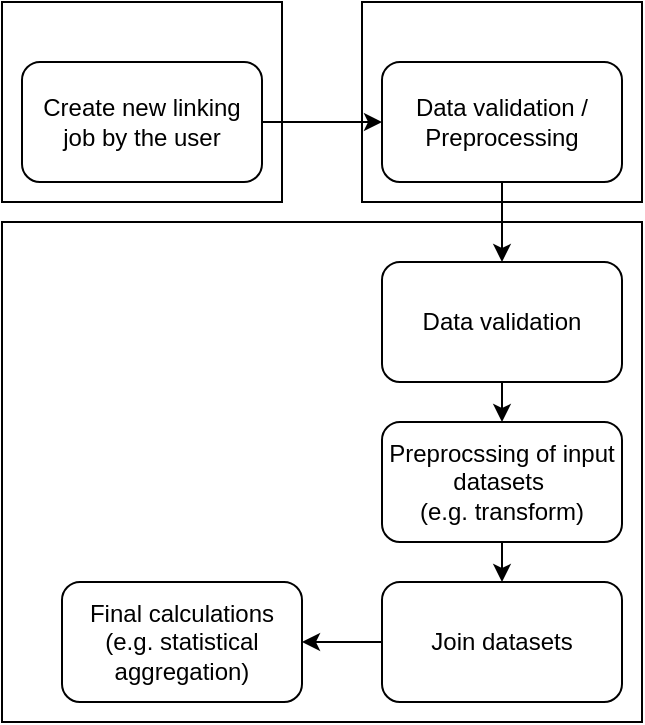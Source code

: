 <mxfile version="26.0.15">
  <diagram name="Seite-1" id="sL4I3fEVuxmReK1qOVHB">
    <mxGraphModel dx="1130" dy="598" grid="1" gridSize="10" guides="1" tooltips="1" connect="1" arrows="1" fold="1" page="1" pageScale="1" pageWidth="827" pageHeight="1169" math="0" shadow="0">
      <root>
        <mxCell id="0" />
        <mxCell id="1" parent="0" />
        <mxCell id="raaWN0WN4g9gXLJK69xP-17" value="" style="rounded=0;whiteSpace=wrap;html=1;" vertex="1" parent="1">
          <mxGeometry x="110" y="230" width="320" height="250" as="geometry" />
        </mxCell>
        <mxCell id="raaWN0WN4g9gXLJK69xP-16" value="" style="rounded=0;whiteSpace=wrap;html=1;" vertex="1" parent="1">
          <mxGeometry x="290" y="120" width="140" height="100" as="geometry" />
        </mxCell>
        <mxCell id="raaWN0WN4g9gXLJK69xP-15" value="" style="rounded=0;whiteSpace=wrap;html=1;" vertex="1" parent="1">
          <mxGeometry x="110" y="120" width="140" height="100" as="geometry" />
        </mxCell>
        <mxCell id="raaWN0WN4g9gXLJK69xP-7" style="edgeStyle=orthogonalEdgeStyle;rounded=0;orthogonalLoop=1;jettySize=auto;html=1;exitX=1;exitY=0.5;exitDx=0;exitDy=0;entryX=0;entryY=0.5;entryDx=0;entryDy=0;" edge="1" parent="1" source="raaWN0WN4g9gXLJK69xP-1" target="raaWN0WN4g9gXLJK69xP-2">
          <mxGeometry relative="1" as="geometry" />
        </mxCell>
        <mxCell id="raaWN0WN4g9gXLJK69xP-1" value="&lt;div&gt;Create new linking job by the user &lt;br&gt;&lt;/div&gt;" style="rounded=1;whiteSpace=wrap;html=1;" vertex="1" parent="1">
          <mxGeometry x="120" y="150" width="120" height="60" as="geometry" />
        </mxCell>
        <mxCell id="raaWN0WN4g9gXLJK69xP-12" style="edgeStyle=orthogonalEdgeStyle;rounded=0;orthogonalLoop=1;jettySize=auto;html=1;exitX=0.5;exitY=1;exitDx=0;exitDy=0;entryX=0.5;entryY=0;entryDx=0;entryDy=0;" edge="1" parent="1" source="raaWN0WN4g9gXLJK69xP-2" target="raaWN0WN4g9gXLJK69xP-3">
          <mxGeometry relative="1" as="geometry" />
        </mxCell>
        <mxCell id="raaWN0WN4g9gXLJK69xP-2" value="Data validation / Preprocessing" style="rounded=1;whiteSpace=wrap;html=1;" vertex="1" parent="1">
          <mxGeometry x="300" y="150" width="120" height="60" as="geometry" />
        </mxCell>
        <mxCell id="raaWN0WN4g9gXLJK69xP-13" style="edgeStyle=orthogonalEdgeStyle;rounded=0;orthogonalLoop=1;jettySize=auto;html=1;exitX=0.5;exitY=1;exitDx=0;exitDy=0;entryX=0.5;entryY=0;entryDx=0;entryDy=0;" edge="1" parent="1" source="raaWN0WN4g9gXLJK69xP-3" target="raaWN0WN4g9gXLJK69xP-4">
          <mxGeometry relative="1" as="geometry" />
        </mxCell>
        <mxCell id="raaWN0WN4g9gXLJK69xP-3" value="Data validation" style="rounded=1;whiteSpace=wrap;html=1;" vertex="1" parent="1">
          <mxGeometry x="300" y="250" width="120" height="60" as="geometry" />
        </mxCell>
        <mxCell id="raaWN0WN4g9gXLJK69xP-14" style="edgeStyle=orthogonalEdgeStyle;rounded=0;orthogonalLoop=1;jettySize=auto;html=1;exitX=0.5;exitY=1;exitDx=0;exitDy=0;entryX=0.5;entryY=0;entryDx=0;entryDy=0;" edge="1" parent="1" source="raaWN0WN4g9gXLJK69xP-4" target="raaWN0WN4g9gXLJK69xP-5">
          <mxGeometry relative="1" as="geometry" />
        </mxCell>
        <mxCell id="raaWN0WN4g9gXLJK69xP-4" value="&lt;div&gt;Preprocssing of input datasets&amp;nbsp;&lt;/div&gt;&lt;div&gt;(e.g. transform)&lt;/div&gt;" style="rounded=1;whiteSpace=wrap;html=1;" vertex="1" parent="1">
          <mxGeometry x="300" y="330" width="120" height="60" as="geometry" />
        </mxCell>
        <mxCell id="raaWN0WN4g9gXLJK69xP-11" style="edgeStyle=orthogonalEdgeStyle;rounded=0;orthogonalLoop=1;jettySize=auto;html=1;exitX=0;exitY=0.5;exitDx=0;exitDy=0;entryX=1;entryY=0.5;entryDx=0;entryDy=0;" edge="1" parent="1" source="raaWN0WN4g9gXLJK69xP-5" target="raaWN0WN4g9gXLJK69xP-6">
          <mxGeometry relative="1" as="geometry" />
        </mxCell>
        <mxCell id="raaWN0WN4g9gXLJK69xP-5" value="Join datasets" style="rounded=1;whiteSpace=wrap;html=1;" vertex="1" parent="1">
          <mxGeometry x="300" y="410" width="120" height="60" as="geometry" />
        </mxCell>
        <mxCell id="raaWN0WN4g9gXLJK69xP-6" value="Final calculations (e.g. statistical aggregation)" style="rounded=1;whiteSpace=wrap;html=1;" vertex="1" parent="1">
          <mxGeometry x="140" y="410" width="120" height="60" as="geometry" />
        </mxCell>
      </root>
    </mxGraphModel>
  </diagram>
</mxfile>
